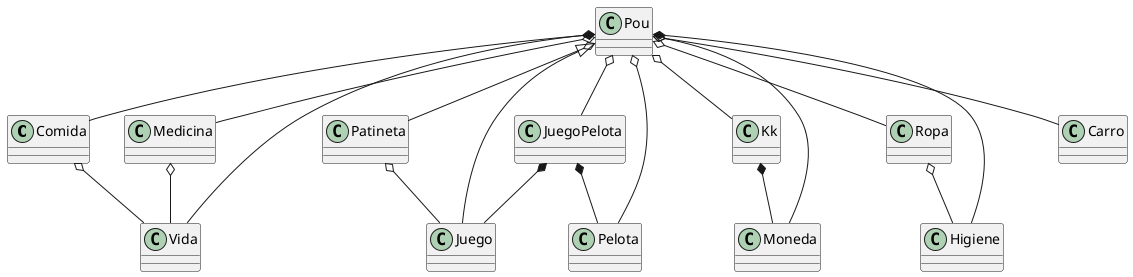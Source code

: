 @startuml Pow

class Comida
class Juego
class Kk
class JuegoPelota
class Ropa
class Higiene
class Patineta
class Moneda
class Carro
class Medicina
class Pou
class Pelota
class Vida


Pou o-- Comida
Pou <|-- Juego
Pou o-- Kk
Pou o-- Patineta
Pou o-- Carro
Pou o-- Moneda
Pou *-- Vida
Pou o-- Ropa
Pou o-- Medicina
Pou o-- Pelota
Pou *-- Higiene
Pou o-- JuegoPelota
JuegoPelota *-- Juego
JuegoPelota *-- Pelota
Patineta o-- Juego
Kk *-- Moneda
Ropa o-- Higiene
Comida o-- Vida
Medicina o-- Vida



@enduml